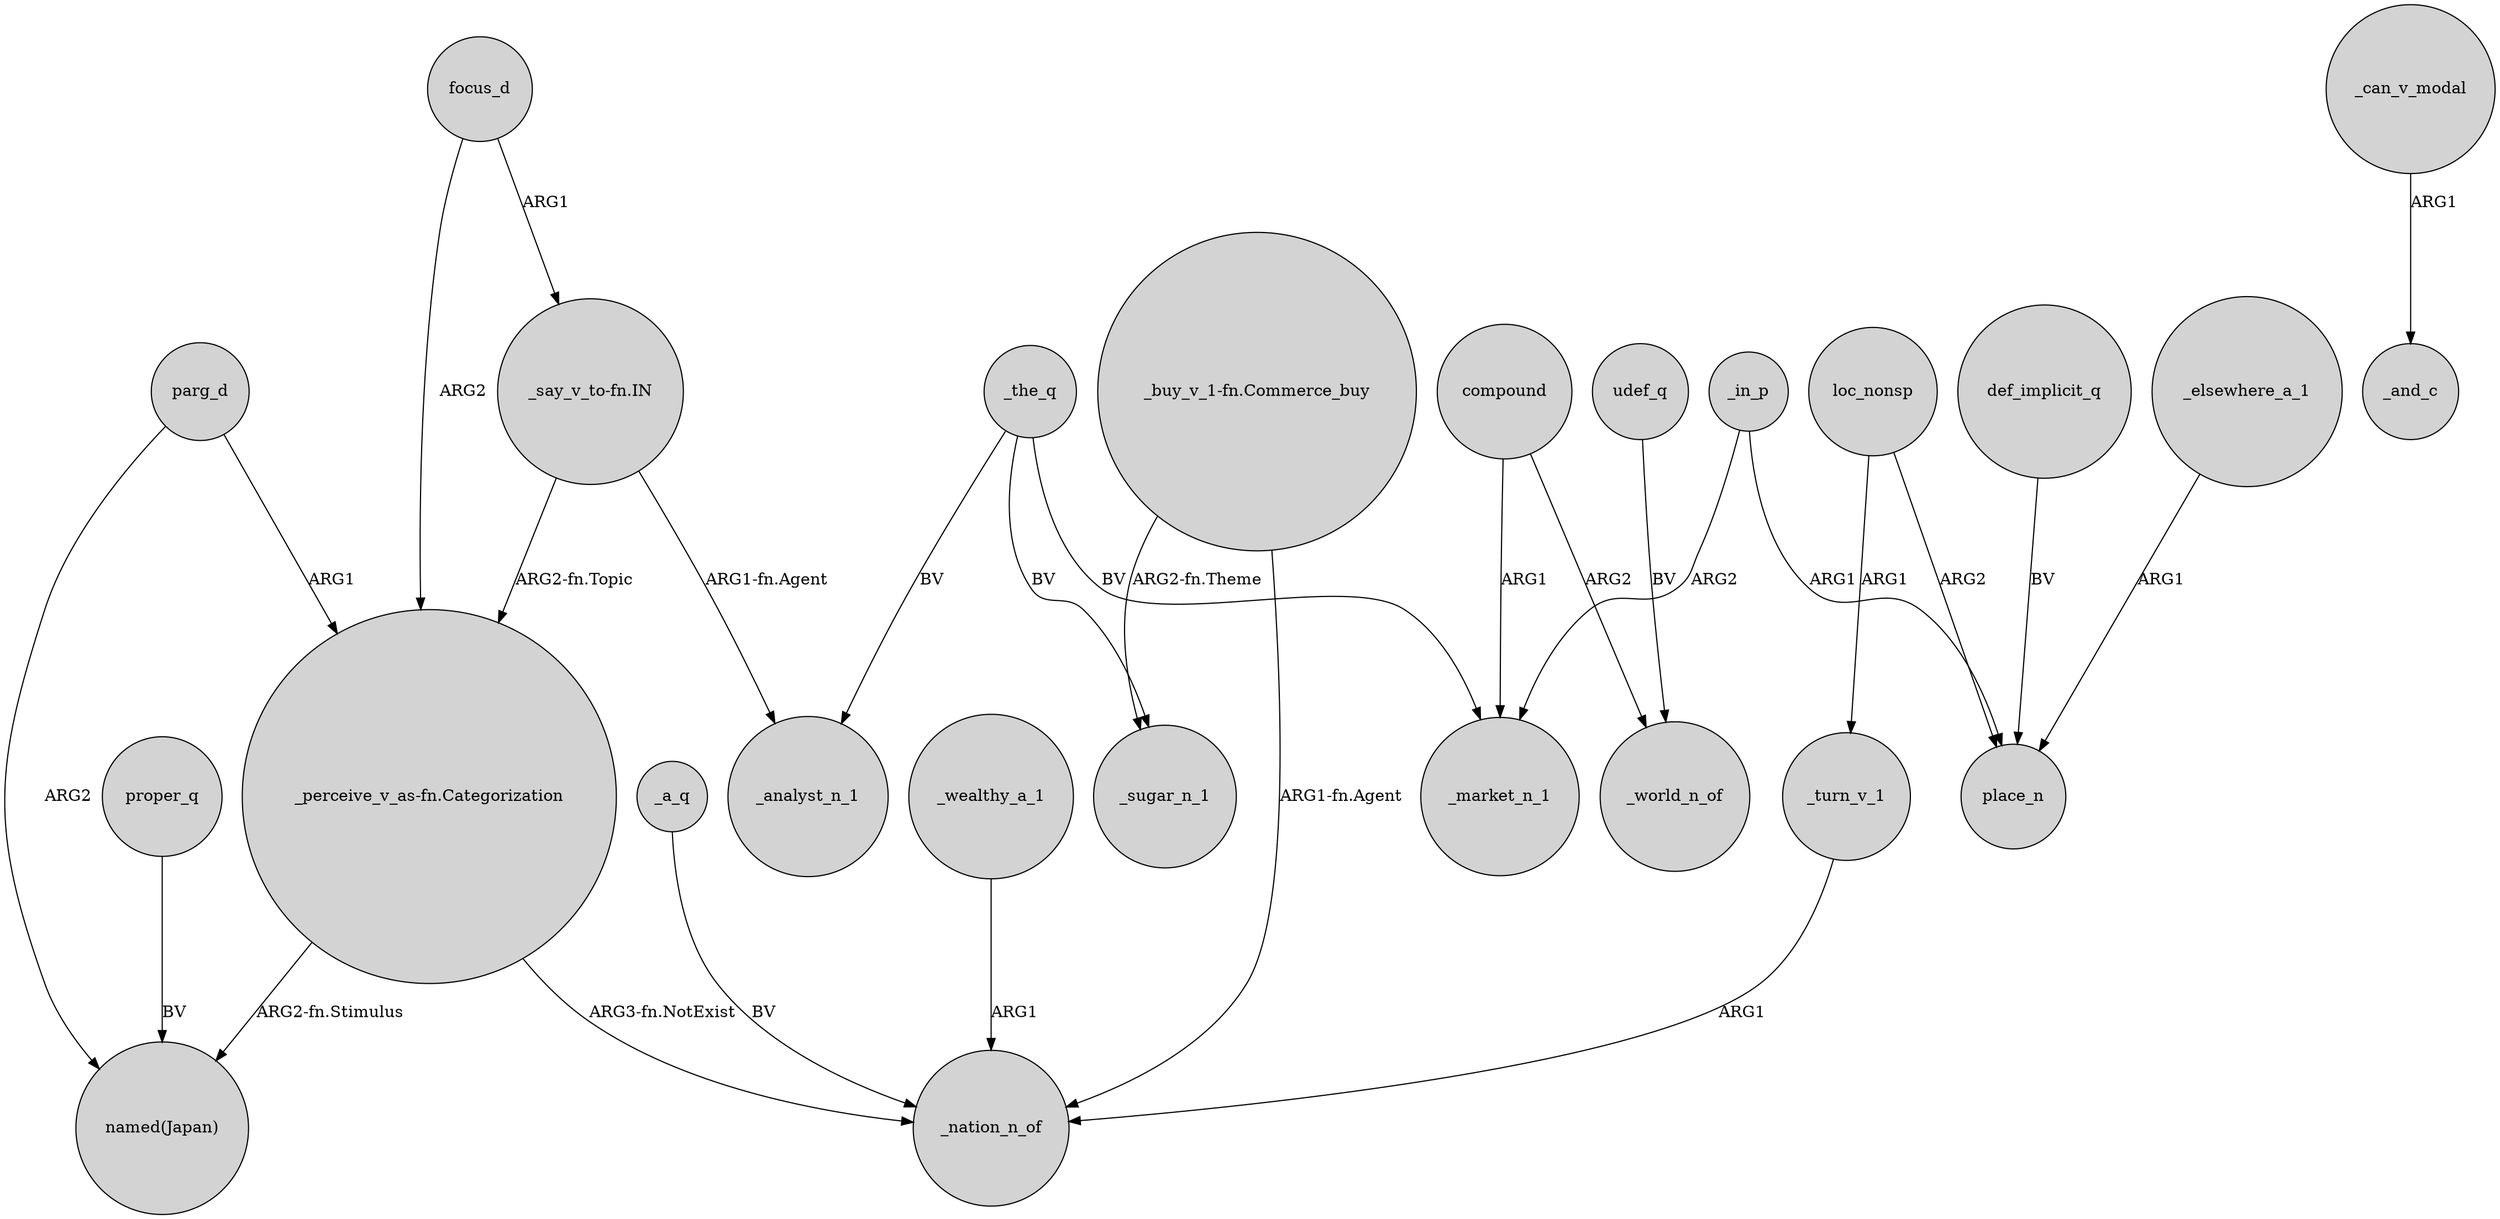digraph {
	node [shape=circle style=filled]
	_turn_v_1 -> _nation_n_of [label=ARG1]
	"_perceive_v_as-fn.Categorization" -> _nation_n_of [label="ARG3-fn.NotExist"]
	parg_d -> "_perceive_v_as-fn.Categorization" [label=ARG1]
	compound -> _world_n_of [label=ARG2]
	loc_nonsp -> _turn_v_1 [label=ARG1]
	focus_d -> "_perceive_v_as-fn.Categorization" [label=ARG2]
	"_say_v_to-fn.IN" -> "_perceive_v_as-fn.Categorization" [label="ARG2-fn.Topic"]
	_a_q -> _nation_n_of [label=BV]
	def_implicit_q -> place_n [label=BV]
	"_perceive_v_as-fn.Categorization" -> "named(Japan)" [label="ARG2-fn.Stimulus"]
	udef_q -> _world_n_of [label=BV]
	proper_q -> "named(Japan)" [label=BV]
	"_buy_v_1-fn.Commerce_buy" -> _sugar_n_1 [label="ARG2-fn.Theme"]
	_elsewhere_a_1 -> place_n [label=ARG1]
	_the_q -> _sugar_n_1 [label=BV]
	"_say_v_to-fn.IN" -> _analyst_n_1 [label="ARG1-fn.Agent"]
	_wealthy_a_1 -> _nation_n_of [label=ARG1]
	_in_p -> place_n [label=ARG1]
	"_buy_v_1-fn.Commerce_buy" -> _nation_n_of [label="ARG1-fn.Agent"]
	loc_nonsp -> place_n [label=ARG2]
	_can_v_modal -> _and_c [label=ARG1]
	_in_p -> _market_n_1 [label=ARG2]
	_the_q -> _analyst_n_1 [label=BV]
	compound -> _market_n_1 [label=ARG1]
	_the_q -> _market_n_1 [label=BV]
	parg_d -> "named(Japan)" [label=ARG2]
	focus_d -> "_say_v_to-fn.IN" [label=ARG1]
}
